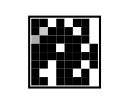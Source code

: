 graph test {
	margin = 0;
	n0 [shape=none,margin=none,label=<<table border="1" cellborder="0" cellspacing="0"><tr><td bgcolor="#000000"></td><td bgcolor="#000000"></td><td bgcolor="#ffffff"></td><td bgcolor="#000000"></td><td bgcolor="#ffffff"></td><td bgcolor="#000000"></td><td bgcolor="#000000"></td><td bgcolor="#ffffff"></td></tr><tr><td bgcolor="#000000"></td><td bgcolor="#cacaca"></td><td bgcolor="#000000"></td><td bgcolor="#000000"></td><td bgcolor="#000000"></td><td bgcolor="#ffffff"></td><td bgcolor="#000000"></td><td bgcolor="#ffffff"></td></tr><tr><td bgcolor="#acacac"></td><td bgcolor="#000000"></td><td bgcolor="#000000"></td><td bgcolor="#000000"></td><td bgcolor="#000000"></td><td bgcolor="#000000"></td><td bgcolor="#000000"></td><td bgcolor="#ffffff"></td></tr><tr><td bgcolor="#000000"></td><td bgcolor="#000000"></td><td bgcolor="#000000"></td><td bgcolor="#ffffff"></td><td bgcolor="#000000"></td><td bgcolor="#000000"></td><td bgcolor="#ffffff"></td><td bgcolor="#000000"></td></tr><tr><td bgcolor="#000000"></td><td bgcolor="#000000"></td><td bgcolor="#000000"></td><td bgcolor="#000000"></td><td bgcolor="#000000"></td><td bgcolor="#000000"></td><td bgcolor="#000000"></td><td bgcolor="#000000"></td></tr><tr><td bgcolor="#000000"></td><td bgcolor="#000000"></td><td bgcolor="#ffffff"></td><td bgcolor="#000000"></td><td bgcolor="#000000"></td><td bgcolor="#000000"></td><td bgcolor="#ffffff"></td><td bgcolor="#000000"></td></tr><tr><td bgcolor="#000000"></td><td bgcolor="#ffffff"></td><td bgcolor="#ffffff"></td><td bgcolor="#000000"></td><td bgcolor="#000000"></td><td bgcolor="#ffffff"></td><td bgcolor="#000000"></td><td bgcolor="#ffffff"></td></tr><tr><td bgcolor="#000000"></td><td bgcolor="#000000"></td><td bgcolor="#ffffff"></td><td bgcolor="#000000"></td><td bgcolor="#000000"></td><td bgcolor="#000000"></td><td bgcolor="#000000"></td><td bgcolor="#ffffff"></td></tr></table>>];


}
